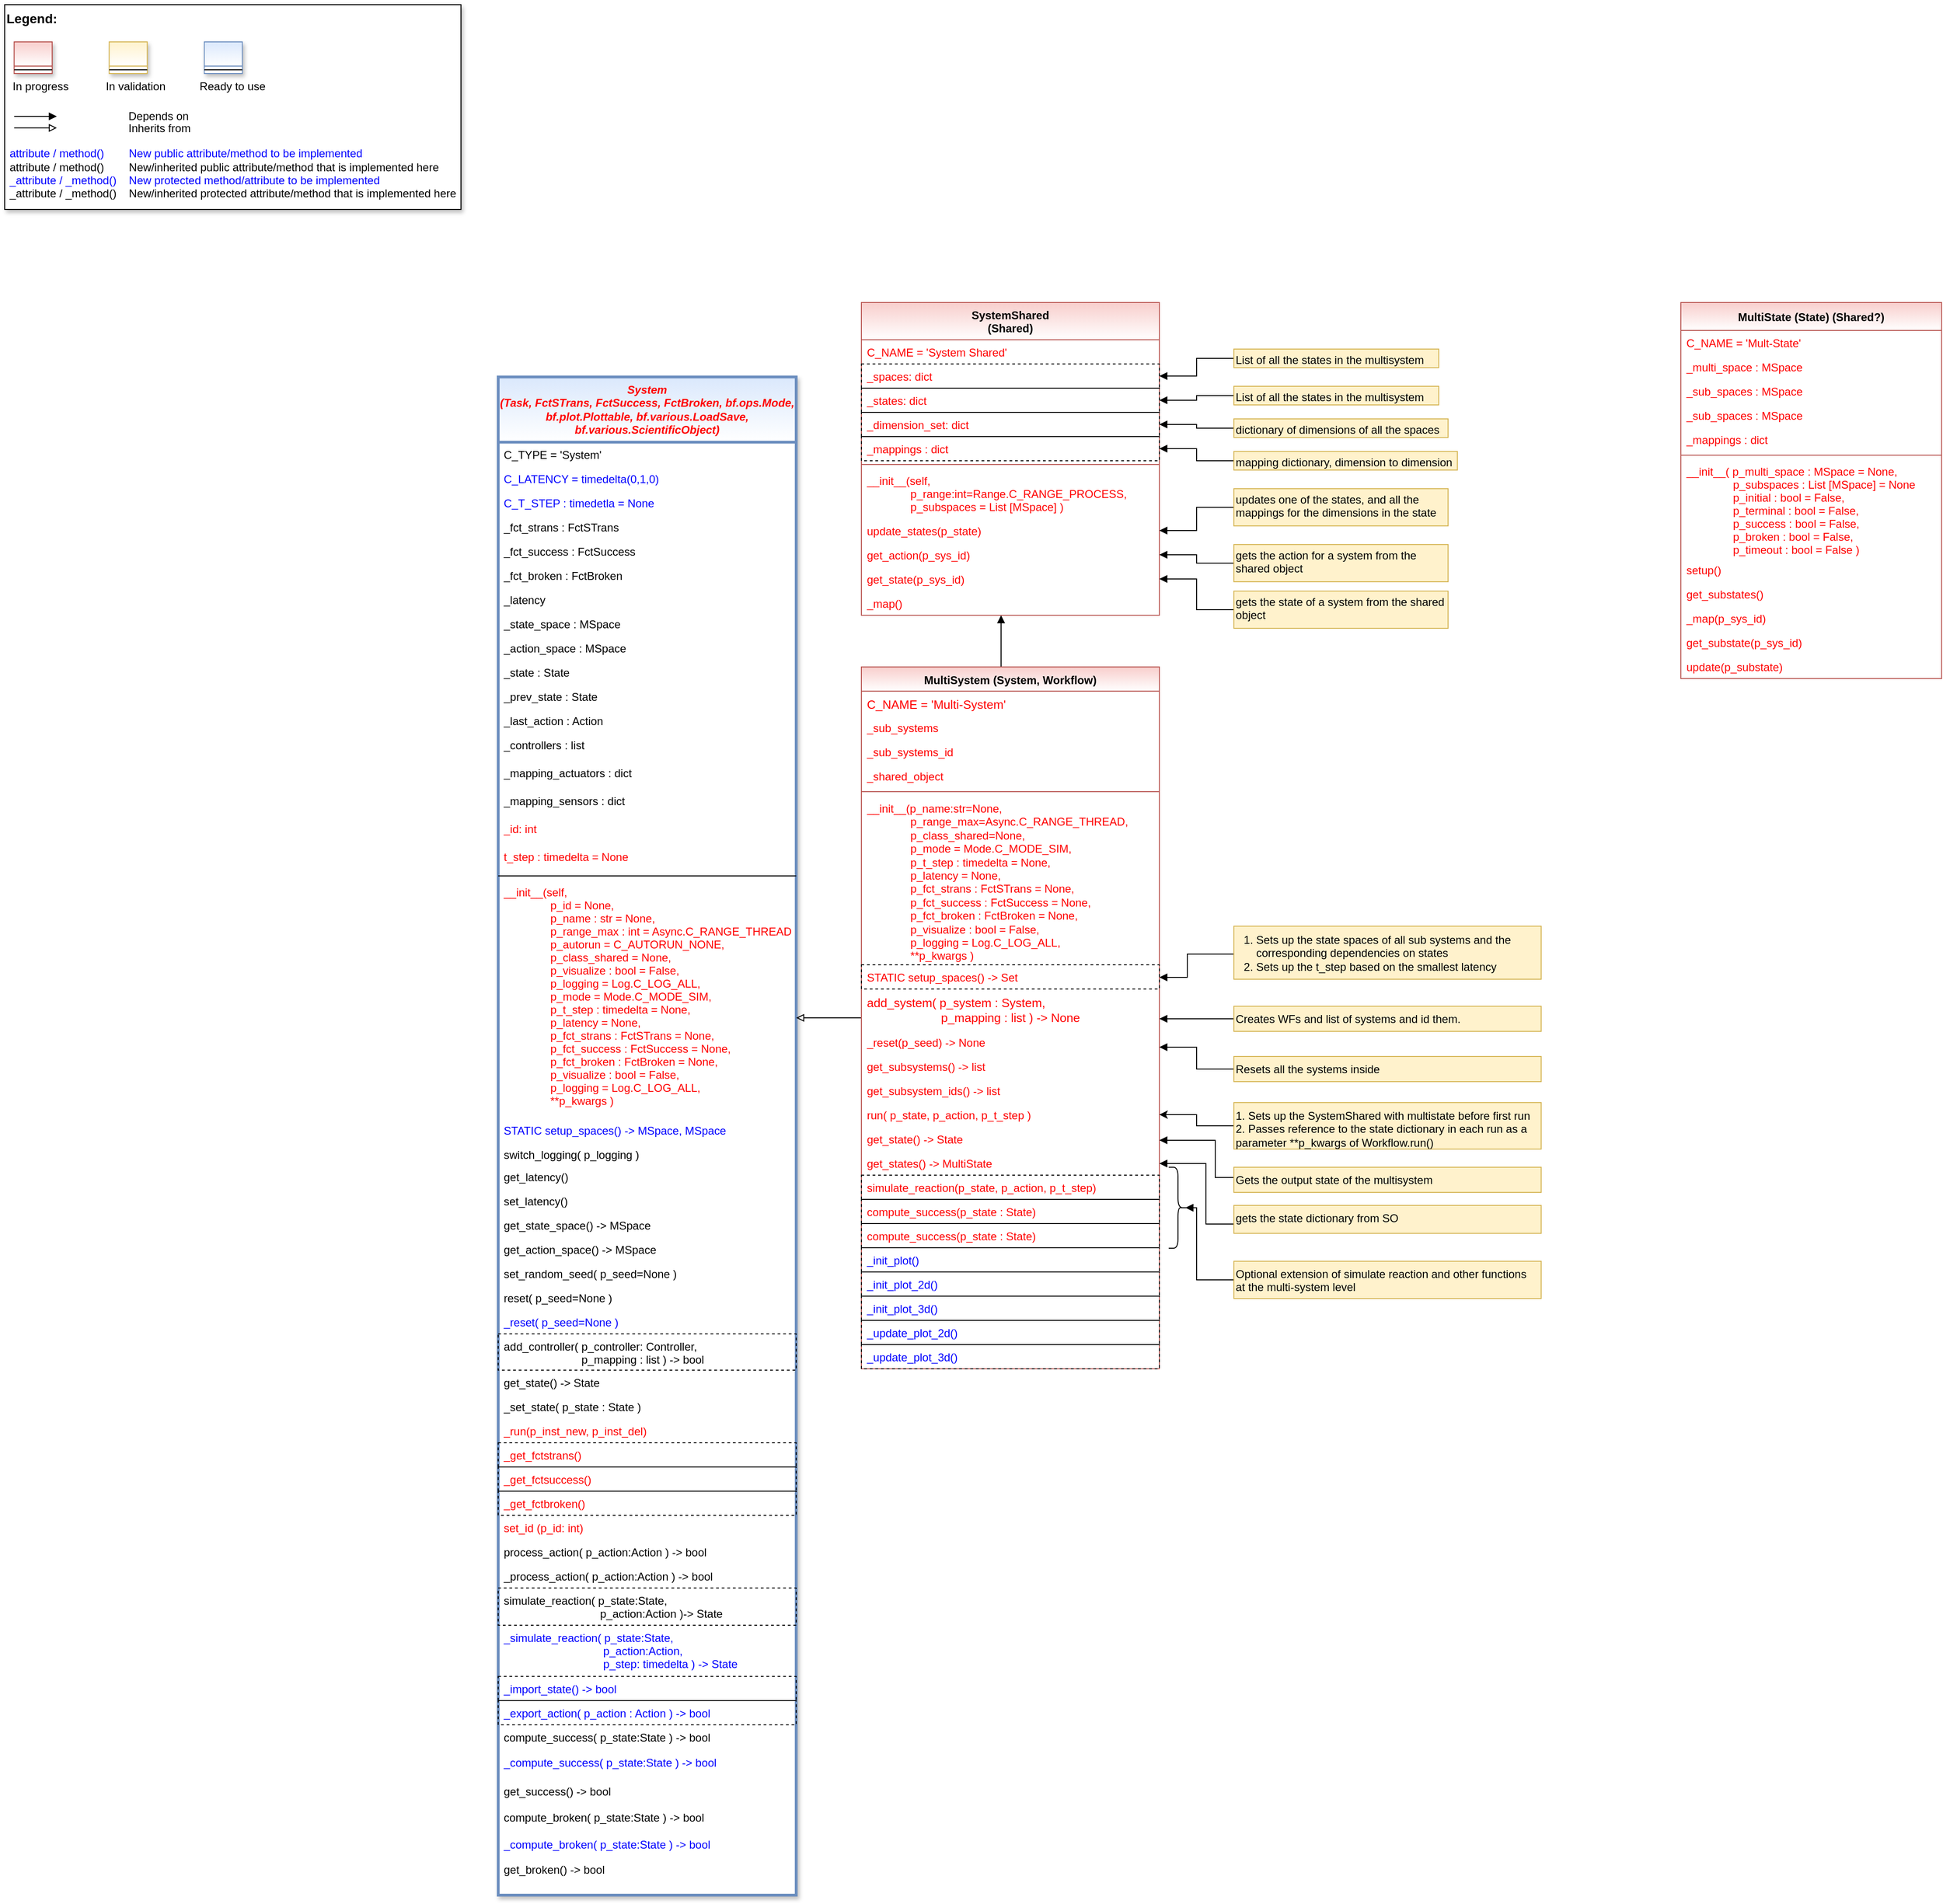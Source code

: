 <mxfile version="20.2.3" type="device" pages="2"><diagram id="Zi733rjNOypD8WlfXJ94" name="Page-1"><mxGraphModel dx="908" dy="544" grid="1" gridSize="10" guides="1" tooltips="1" connect="1" arrows="1" fold="1" page="1" pageScale="1" pageWidth="3300" pageHeight="4681" math="0" shadow="0"><root><mxCell id="0"/><mxCell id="1" parent="0"/><mxCell id="OknUr9FfNMehPGC0tCXq-1" value="System&#10;(Task, FctSTrans, FctSuccess, FctBroken, bf.ops.Mode, &#10;bf.plot.Plottable, bf.various.LoadSave,&#10;bf.various.ScientificObject)" style="swimlane;fontStyle=3;align=center;verticalAlign=top;childLayout=stackLayout;horizontal=1;startSize=70;horizontalStack=0;resizeParent=1;resizeLast=0;collapsible=1;marginBottom=0;rounded=0;shadow=1;strokeWidth=3;fillColor=#dae8fc;strokeColor=#6c8ebf;swimlaneFillColor=#ffffff;gradientColor=#FFFFFF;whiteSpace=wrap;fontColor=#FF0000;" vertex="1" parent="1"><mxGeometry x="570" y="440" width="320" height="1631" as="geometry"><mxRectangle x="230" y="140" width="160" height="26" as="alternateBounds"/></mxGeometry></mxCell><mxCell id="OknUr9FfNMehPGC0tCXq-2" value="C_TYPE = 'System'" style="text;align=left;verticalAlign=top;spacingLeft=4;spacingRight=4;overflow=hidden;rotatable=0;points=[[0,0.5],[1,0.5]];portConstraint=eastwest;" vertex="1" parent="OknUr9FfNMehPGC0tCXq-1"><mxGeometry y="70" width="320" height="26" as="geometry"/></mxCell><mxCell id="OknUr9FfNMehPGC0tCXq-3" value="C_LATENCY = timedelta(0,1,0)" style="text;align=left;verticalAlign=top;spacingLeft=4;spacingRight=4;overflow=hidden;rotatable=0;points=[[0,0.5],[1,0.5]];portConstraint=eastwest;fontColor=#0000FF;" vertex="1" parent="OknUr9FfNMehPGC0tCXq-1"><mxGeometry y="96" width="320" height="26" as="geometry"/></mxCell><mxCell id="OknUr9FfNMehPGC0tCXq-4" value="C_T_STEP : timedetla = None" style="text;align=left;verticalAlign=top;spacingLeft=4;spacingRight=4;overflow=hidden;rotatable=0;points=[[0,0.5],[1,0.5]];portConstraint=eastwest;fontColor=#0000FF;" vertex="1" parent="OknUr9FfNMehPGC0tCXq-1"><mxGeometry y="122" width="320" height="26" as="geometry"/></mxCell><mxCell id="OknUr9FfNMehPGC0tCXq-5" value="_fct_strans : FctSTrans" style="text;align=left;verticalAlign=top;spacingLeft=4;spacingRight=4;overflow=hidden;rotatable=0;points=[[0,0.5],[1,0.5]];portConstraint=eastwest;" vertex="1" parent="OknUr9FfNMehPGC0tCXq-1"><mxGeometry y="148" width="320" height="26" as="geometry"/></mxCell><mxCell id="OknUr9FfNMehPGC0tCXq-6" value="_fct_success : FctSuccess" style="text;align=left;verticalAlign=top;spacingLeft=4;spacingRight=4;overflow=hidden;rotatable=0;points=[[0,0.5],[1,0.5]];portConstraint=eastwest;" vertex="1" parent="OknUr9FfNMehPGC0tCXq-1"><mxGeometry y="174" width="320" height="26" as="geometry"/></mxCell><mxCell id="OknUr9FfNMehPGC0tCXq-7" value="_fct_broken : FctBroken" style="text;align=left;verticalAlign=top;spacingLeft=4;spacingRight=4;overflow=hidden;rotatable=0;points=[[0,0.5],[1,0.5]];portConstraint=eastwest;" vertex="1" parent="OknUr9FfNMehPGC0tCXq-1"><mxGeometry y="200" width="320" height="26" as="geometry"/></mxCell><mxCell id="OknUr9FfNMehPGC0tCXq-8" value="_latency" style="text;align=left;verticalAlign=top;spacingLeft=4;spacingRight=4;overflow=hidden;rotatable=0;points=[[0,0.5],[1,0.5]];portConstraint=eastwest;" vertex="1" parent="OknUr9FfNMehPGC0tCXq-1"><mxGeometry y="226" width="320" height="26" as="geometry"/></mxCell><mxCell id="OknUr9FfNMehPGC0tCXq-9" value="_state_space : MSpace" style="text;align=left;verticalAlign=top;spacingLeft=4;spacingRight=4;overflow=hidden;rotatable=0;points=[[0,0.5],[1,0.5]];portConstraint=eastwest;" vertex="1" parent="OknUr9FfNMehPGC0tCXq-1"><mxGeometry y="252" width="320" height="26" as="geometry"/></mxCell><mxCell id="OknUr9FfNMehPGC0tCXq-10" value="_action_space : MSpace" style="text;align=left;verticalAlign=top;spacingLeft=4;spacingRight=4;overflow=hidden;rotatable=0;points=[[0,0.5],[1,0.5]];portConstraint=eastwest;" vertex="1" parent="OknUr9FfNMehPGC0tCXq-1"><mxGeometry y="278" width="320" height="26" as="geometry"/></mxCell><mxCell id="OknUr9FfNMehPGC0tCXq-11" value="_state : State" style="text;align=left;verticalAlign=top;spacingLeft=4;spacingRight=4;overflow=hidden;rotatable=0;points=[[0,0.5],[1,0.5]];portConstraint=eastwest;" vertex="1" parent="OknUr9FfNMehPGC0tCXq-1"><mxGeometry y="304" width="320" height="26" as="geometry"/></mxCell><mxCell id="OknUr9FfNMehPGC0tCXq-12" value="_prev_state : State" style="text;align=left;verticalAlign=top;spacingLeft=4;spacingRight=4;overflow=hidden;rotatable=0;points=[[0,0.5],[1,0.5]];portConstraint=eastwest;" vertex="1" parent="OknUr9FfNMehPGC0tCXq-1"><mxGeometry y="330" width="320" height="26" as="geometry"/></mxCell><mxCell id="OknUr9FfNMehPGC0tCXq-13" value="_last_action : Action" style="text;align=left;verticalAlign=top;spacingLeft=4;spacingRight=4;overflow=hidden;rotatable=0;points=[[0,0.5],[1,0.5]];portConstraint=eastwest;" vertex="1" parent="OknUr9FfNMehPGC0tCXq-1"><mxGeometry y="356" width="320" height="26" as="geometry"/></mxCell><mxCell id="OknUr9FfNMehPGC0tCXq-14" value="_controllers : list" style="text;align=left;verticalAlign=top;spacingLeft=4;spacingRight=4;overflow=hidden;rotatable=0;points=[[0,0.5],[1,0.5]];portConstraint=eastwest;fontColor=default;" vertex="1" parent="OknUr9FfNMehPGC0tCXq-1"><mxGeometry y="382" width="320" height="30" as="geometry"/></mxCell><mxCell id="OknUr9FfNMehPGC0tCXq-15" value="_mapping_actuators : dict" style="text;align=left;verticalAlign=top;spacingLeft=4;spacingRight=4;overflow=hidden;rotatable=0;points=[[0,0.5],[1,0.5]];portConstraint=eastwest;fontColor=default;" vertex="1" parent="OknUr9FfNMehPGC0tCXq-1"><mxGeometry y="412" width="320" height="30" as="geometry"/></mxCell><mxCell id="OknUr9FfNMehPGC0tCXq-16" value="_mapping_sensors : dict" style="text;align=left;verticalAlign=top;spacingLeft=4;spacingRight=4;overflow=hidden;rotatable=0;points=[[0,0.5],[1,0.5]];portConstraint=eastwest;fontColor=default;" vertex="1" parent="OknUr9FfNMehPGC0tCXq-1"><mxGeometry y="442" width="320" height="30" as="geometry"/></mxCell><mxCell id="OknUr9FfNMehPGC0tCXq-17" value="_id: int" style="text;align=left;verticalAlign=top;spacingLeft=4;spacingRight=4;overflow=hidden;rotatable=0;points=[[0,0.5],[1,0.5]];portConstraint=eastwest;fontColor=#FF0000;" vertex="1" parent="OknUr9FfNMehPGC0tCXq-1"><mxGeometry y="472" width="320" height="30" as="geometry"/></mxCell><mxCell id="OknUr9FfNMehPGC0tCXq-19" value="t_step : timedelta = None" style="text;align=left;verticalAlign=top;spacingLeft=4;spacingRight=4;overflow=hidden;rotatable=0;points=[[0,0.5],[1,0.5]];portConstraint=eastwest;fontColor=#FF0000;" vertex="1" parent="OknUr9FfNMehPGC0tCXq-1"><mxGeometry y="502" width="320" height="30" as="geometry"/></mxCell><mxCell id="OknUr9FfNMehPGC0tCXq-20" value="" style="line;html=1;strokeWidth=1;align=left;verticalAlign=middle;spacingTop=-1;spacingLeft=3;spacingRight=3;rotatable=0;labelPosition=right;points=[];portConstraint=eastwest;" vertex="1" parent="OknUr9FfNMehPGC0tCXq-1"><mxGeometry y="532" width="320" height="8" as="geometry"/></mxCell><mxCell id="OknUr9FfNMehPGC0tCXq-21" value="__init__(self, &#10;               p_id = None,&#10;               p_name : str = None,&#10;               p_range_max : int = Async.C_RANGE_THREAD, &#10;               p_autorun = C_AUTORUN_NONE,&#10;               p_class_shared = None, &#10;               p_visualize : bool = False,&#10;               p_logging = Log.C_LOG_ALL,&#10;               p_mode = Mode.C_MODE_SIM,&#10;               p_t_step : timedelta = None,&#10;               p_latency = None, &#10;               p_fct_strans : FctSTrans = None,&#10;               p_fct_success : FctSuccess = None,&#10;               p_fct_broken : FctBroken = None,&#10;               p_visualize : bool = False,&#10;               p_logging = Log.C_LOG_ALL,&#10;               **p_kwargs )" style="text;align=left;verticalAlign=top;spacingLeft=4;spacingRight=4;overflow=hidden;rotatable=0;points=[[0,0.5],[1,0.5]];portConstraint=eastwest;fontColor=#FF0000;" vertex="1" parent="OknUr9FfNMehPGC0tCXq-1"><mxGeometry y="540" width="320" height="256" as="geometry"/></mxCell><mxCell id="OknUr9FfNMehPGC0tCXq-22" value="STATIC setup_spaces() -&gt; MSpace, MSpace" style="text;align=left;verticalAlign=top;spacingLeft=4;spacingRight=4;overflow=hidden;rotatable=0;points=[[0,0.5],[1,0.5]];portConstraint=eastwest;fontColor=#0000FF;" vertex="1" parent="OknUr9FfNMehPGC0tCXq-1"><mxGeometry y="796" width="320" height="26" as="geometry"/></mxCell><mxCell id="OknUr9FfNMehPGC0tCXq-23" value="switch_logging( p_logging )" style="text;align=left;verticalAlign=top;spacingLeft=4;spacingRight=4;overflow=hidden;rotatable=0;points=[[0,0.5],[1,0.5]];portConstraint=eastwest;" vertex="1" parent="OknUr9FfNMehPGC0tCXq-1"><mxGeometry y="822" width="320" height="24" as="geometry"/></mxCell><mxCell id="OknUr9FfNMehPGC0tCXq-24" value="get_latency()" style="text;align=left;verticalAlign=top;spacingLeft=4;spacingRight=4;overflow=hidden;rotatable=0;points=[[0,0.5],[1,0.5]];portConstraint=eastwest;" vertex="1" parent="OknUr9FfNMehPGC0tCXq-1"><mxGeometry y="846" width="320" height="26" as="geometry"/></mxCell><mxCell id="OknUr9FfNMehPGC0tCXq-25" value="set_latency()" style="text;align=left;verticalAlign=top;spacingLeft=4;spacingRight=4;overflow=hidden;rotatable=0;points=[[0,0.5],[1,0.5]];portConstraint=eastwest;" vertex="1" parent="OknUr9FfNMehPGC0tCXq-1"><mxGeometry y="872" width="320" height="26" as="geometry"/></mxCell><mxCell id="OknUr9FfNMehPGC0tCXq-26" value="get_state_space() -&gt; MSpace" style="text;align=left;verticalAlign=top;spacingLeft=4;spacingRight=4;overflow=hidden;rotatable=0;points=[[0,0.5],[1,0.5]];portConstraint=eastwest;" vertex="1" parent="OknUr9FfNMehPGC0tCXq-1"><mxGeometry y="898" width="320" height="26" as="geometry"/></mxCell><mxCell id="OknUr9FfNMehPGC0tCXq-27" value="get_action_space() -&gt; MSpace" style="text;align=left;verticalAlign=top;spacingLeft=4;spacingRight=4;overflow=hidden;rotatable=0;points=[[0,0.5],[1,0.5]];portConstraint=eastwest;" vertex="1" parent="OknUr9FfNMehPGC0tCXq-1"><mxGeometry y="924" width="320" height="26" as="geometry"/></mxCell><mxCell id="OknUr9FfNMehPGC0tCXq-28" value="set_random_seed( p_seed=None )" style="text;align=left;verticalAlign=top;spacingLeft=4;spacingRight=4;overflow=hidden;rotatable=0;points=[[0,0.5],[1,0.5]];portConstraint=eastwest;" vertex="1" parent="OknUr9FfNMehPGC0tCXq-1"><mxGeometry y="950" width="320" height="26" as="geometry"/></mxCell><mxCell id="OknUr9FfNMehPGC0tCXq-29" value="reset( p_seed=None )" style="text;align=left;verticalAlign=top;spacingLeft=4;spacingRight=4;overflow=hidden;rotatable=0;points=[[0,0.5],[1,0.5]];portConstraint=eastwest;" vertex="1" parent="OknUr9FfNMehPGC0tCXq-1"><mxGeometry y="976" width="320" height="26" as="geometry"/></mxCell><mxCell id="OknUr9FfNMehPGC0tCXq-30" value="_reset( p_seed=None )" style="text;align=left;verticalAlign=top;spacingLeft=4;spacingRight=4;overflow=hidden;rotatable=0;points=[[0,0.5],[1,0.5]];portConstraint=eastwest;fontColor=#0000FF;" vertex="1" parent="OknUr9FfNMehPGC0tCXq-1"><mxGeometry y="1002" width="320" height="26" as="geometry"/></mxCell><mxCell id="OknUr9FfNMehPGC0tCXq-31" value="add_controller( p_controller: Controller,&#10;                         p_mapping : list ) -&gt; bool" style="text;align=left;verticalAlign=top;spacingLeft=4;spacingRight=4;overflow=hidden;rotatable=0;points=[[0,0.5],[1,0.5]];portConstraint=eastwest;fontColor=default;strokeColor=default;dashed=1;" vertex="1" parent="OknUr9FfNMehPGC0tCXq-1"><mxGeometry y="1028" width="320" height="39" as="geometry"/></mxCell><mxCell id="OknUr9FfNMehPGC0tCXq-32" value="get_state() -&gt; State" style="text;align=left;verticalAlign=top;spacingLeft=4;spacingRight=4;overflow=hidden;rotatable=0;points=[[0,0.5],[1,0.5]];portConstraint=eastwest;" vertex="1" parent="OknUr9FfNMehPGC0tCXq-1"><mxGeometry y="1067" width="320" height="26" as="geometry"/></mxCell><mxCell id="OknUr9FfNMehPGC0tCXq-33" value="_set_state( p_state : State )" style="text;align=left;verticalAlign=top;spacingLeft=4;spacingRight=4;overflow=hidden;rotatable=0;points=[[0,0.5],[1,0.5]];portConstraint=eastwest;fontColor=default;" vertex="1" parent="OknUr9FfNMehPGC0tCXq-1"><mxGeometry y="1093" width="320" height="26" as="geometry"/></mxCell><mxCell id="OknUr9FfNMehPGC0tCXq-34" value="_run(p_inst_new, p_inst_del)" style="text;align=left;verticalAlign=top;spacingLeft=4;spacingRight=4;overflow=hidden;rotatable=0;points=[[0,0.5],[1,0.5]];portConstraint=eastwest;fontColor=#FF0000;" vertex="1" parent="OknUr9FfNMehPGC0tCXq-1"><mxGeometry y="1119" width="320" height="26" as="geometry"/></mxCell><mxCell id="OknUr9FfNMehPGC0tCXq-35" value="_get_fctstrans()" style="text;align=left;verticalAlign=top;spacingLeft=4;spacingRight=4;overflow=hidden;rotatable=0;points=[[0,0.5],[1,0.5]];portConstraint=eastwest;fontColor=#FF0000;strokeColor=default;dashed=1;" vertex="1" parent="OknUr9FfNMehPGC0tCXq-1"><mxGeometry y="1145" width="320" height="26" as="geometry"/></mxCell><mxCell id="OknUr9FfNMehPGC0tCXq-36" value="_get_fctsuccess()" style="text;align=left;verticalAlign=top;spacingLeft=4;spacingRight=4;overflow=hidden;rotatable=0;points=[[0,0.5],[1,0.5]];portConstraint=eastwest;fontColor=#FF0000;strokeColor=default;dashed=1;" vertex="1" parent="OknUr9FfNMehPGC0tCXq-1"><mxGeometry y="1171" width="320" height="26" as="geometry"/></mxCell><mxCell id="OknUr9FfNMehPGC0tCXq-37" value="_get_fctbroken()" style="text;align=left;verticalAlign=top;spacingLeft=4;spacingRight=4;overflow=hidden;rotatable=0;points=[[0,0.5],[1,0.5]];portConstraint=eastwest;fontColor=#FF0000;strokeColor=default;dashed=1;" vertex="1" parent="OknUr9FfNMehPGC0tCXq-1"><mxGeometry y="1197" width="320" height="26" as="geometry"/></mxCell><mxCell id="OknUr9FfNMehPGC0tCXq-38" value="set_id (p_id: int)" style="text;align=left;verticalAlign=top;spacingLeft=4;spacingRight=4;overflow=hidden;rotatable=0;points=[[0,0.5],[1,0.5]];portConstraint=eastwest;fontColor=#FF0000;" vertex="1" parent="OknUr9FfNMehPGC0tCXq-1"><mxGeometry y="1223" width="320" height="26" as="geometry"/></mxCell><mxCell id="OknUr9FfNMehPGC0tCXq-39" value="process_action( p_action:Action ) -&gt; bool" style="text;align=left;verticalAlign=top;spacingLeft=4;spacingRight=4;overflow=hidden;rotatable=0;points=[[0,0.5],[1,0.5]];portConstraint=eastwest;" vertex="1" parent="OknUr9FfNMehPGC0tCXq-1"><mxGeometry y="1249" width="320" height="26" as="geometry"/></mxCell><mxCell id="OknUr9FfNMehPGC0tCXq-40" value="_process_action( p_action:Action ) -&gt; bool" style="text;align=left;verticalAlign=top;spacingLeft=4;spacingRight=4;overflow=hidden;rotatable=0;points=[[0,0.5],[1,0.5]];portConstraint=eastwest;fontColor=default;" vertex="1" parent="OknUr9FfNMehPGC0tCXq-1"><mxGeometry y="1275" width="320" height="26" as="geometry"/></mxCell><mxCell id="OknUr9FfNMehPGC0tCXq-41" value="simulate_reaction( p_state:State, &#10;                               p_action:Action )-&gt; State" style="text;align=left;verticalAlign=top;spacingLeft=4;spacingRight=4;overflow=hidden;rotatable=0;points=[[0,0.5],[1,0.5]];portConstraint=eastwest;strokeColor=default;dashed=1;" vertex="1" parent="OknUr9FfNMehPGC0tCXq-1"><mxGeometry y="1301" width="320" height="40" as="geometry"/></mxCell><mxCell id="OknUr9FfNMehPGC0tCXq-42" value="_simulate_reaction( p_state:State, &#10;                                p_action:Action, &#10;                                p_step: timedelta ) -&gt; State" style="text;align=left;verticalAlign=top;spacingLeft=4;spacingRight=4;overflow=hidden;rotatable=0;points=[[0,0.5],[1,0.5]];portConstraint=eastwest;fontColor=#0000FF;" vertex="1" parent="OknUr9FfNMehPGC0tCXq-1"><mxGeometry y="1341" width="320" height="55" as="geometry"/></mxCell><mxCell id="OknUr9FfNMehPGC0tCXq-43" value="_import_state() -&gt; bool" style="text;align=left;verticalAlign=top;spacingLeft=4;spacingRight=4;overflow=hidden;rotatable=0;points=[[0,0.5],[1,0.5]];portConstraint=eastwest;fontColor=#0000FF;strokeColor=default;dashed=1;" vertex="1" parent="OknUr9FfNMehPGC0tCXq-1"><mxGeometry y="1396" width="320" height="26" as="geometry"/></mxCell><mxCell id="OknUr9FfNMehPGC0tCXq-44" value="_export_action( p_action : Action ) -&gt; bool" style="text;align=left;verticalAlign=top;spacingLeft=4;spacingRight=4;overflow=hidden;rotatable=0;points=[[0,0.5],[1,0.5]];portConstraint=eastwest;fontColor=#0000FF;strokeColor=default;dashed=1;" vertex="1" parent="OknUr9FfNMehPGC0tCXq-1"><mxGeometry y="1422" width="320" height="26" as="geometry"/></mxCell><mxCell id="OknUr9FfNMehPGC0tCXq-45" value="compute_success( p_state:State ) -&gt; bool" style="text;align=left;verticalAlign=top;spacingLeft=4;spacingRight=4;overflow=hidden;rotatable=0;points=[[0,0.5],[1,0.5]];portConstraint=eastwest;" vertex="1" parent="OknUr9FfNMehPGC0tCXq-1"><mxGeometry y="1448" width="320" height="27" as="geometry"/></mxCell><mxCell id="OknUr9FfNMehPGC0tCXq-46" value="_compute_success( p_state:State ) -&gt; bool" style="text;align=left;verticalAlign=top;spacingLeft=4;spacingRight=4;overflow=hidden;rotatable=0;points=[[0,0.5],[1,0.5]];portConstraint=eastwest;fontColor=#0000FF;" vertex="1" parent="OknUr9FfNMehPGC0tCXq-1"><mxGeometry y="1475" width="320" height="31" as="geometry"/></mxCell><mxCell id="OknUr9FfNMehPGC0tCXq-47" value="get_success() -&gt; bool" style="text;align=left;verticalAlign=top;spacingLeft=4;spacingRight=4;overflow=hidden;rotatable=0;points=[[0,0.5],[1,0.5]];portConstraint=eastwest;" vertex="1" parent="OknUr9FfNMehPGC0tCXq-1"><mxGeometry y="1506" width="320" height="28" as="geometry"/></mxCell><mxCell id="OknUr9FfNMehPGC0tCXq-48" value="compute_broken( p_state:State ) -&gt; bool" style="text;align=left;verticalAlign=top;spacingLeft=4;spacingRight=4;overflow=hidden;rotatable=0;points=[[0,0.5],[1,0.5]];portConstraint=eastwest;" vertex="1" parent="OknUr9FfNMehPGC0tCXq-1"><mxGeometry y="1534" width="320" height="29" as="geometry"/></mxCell><mxCell id="OknUr9FfNMehPGC0tCXq-49" value="_compute_broken( p_state:State ) -&gt; bool" style="text;align=left;verticalAlign=top;spacingLeft=4;spacingRight=4;overflow=hidden;rotatable=0;points=[[0,0.5],[1,0.5]];portConstraint=eastwest;fontColor=#0000FF;" vertex="1" parent="OknUr9FfNMehPGC0tCXq-1"><mxGeometry y="1563" width="320" height="27" as="geometry"/></mxCell><mxCell id="OknUr9FfNMehPGC0tCXq-50" value="get_broken() -&gt; bool" style="text;align=left;verticalAlign=top;spacingLeft=4;spacingRight=4;overflow=hidden;rotatable=0;points=[[0,0.5],[1,0.5]];portConstraint=eastwest;" vertex="1" parent="OknUr9FfNMehPGC0tCXq-1"><mxGeometry y="1590" width="320" height="26" as="geometry"/></mxCell><mxCell id="OknUr9FfNMehPGC0tCXq-51" style="edgeStyle=orthogonalEdgeStyle;rounded=0;orthogonalLoop=1;jettySize=auto;html=1;endArrow=block;endFill=0;" edge="1" parent="1" source="OknUr9FfNMehPGC0tCXq-54" target="OknUr9FfNMehPGC0tCXq-1"><mxGeometry relative="1" as="geometry"><Array as="points"><mxPoint x="970" y="803"/><mxPoint x="970" y="803"/></Array></mxGeometry></mxCell><mxCell id="OknUr9FfNMehPGC0tCXq-52" style="edgeStyle=orthogonalEdgeStyle;rounded=0;orthogonalLoop=1;jettySize=auto;html=1;endArrow=block;endFill=1;" edge="1" parent="1" source="OknUr9FfNMehPGC0tCXq-54" target="OknUr9FfNMehPGC0tCXq-75"><mxGeometry relative="1" as="geometry"><Array as="points"><mxPoint x="1110" y="740"/><mxPoint x="1110" y="740"/></Array></mxGeometry></mxCell><mxCell id="OknUr9FfNMehPGC0tCXq-54" value="MultiSystem (System, Workflow)" style="swimlane;fontStyle=1;align=center;verticalAlign=top;childLayout=stackLayout;horizontal=1;startSize=26;horizontalStack=0;resizeParent=1;resizeParentMax=0;resizeLast=0;collapsible=1;marginBottom=0;fontSize=12;strokeColor=#b85450;fillColor=#f8cecc;gradientColor=#FFFFFF;whiteSpace=wrap;" vertex="1" parent="1"><mxGeometry x="960" y="751.5" width="320" height="754" as="geometry"/></mxCell><mxCell id="OknUr9FfNMehPGC0tCXq-55" value="C_NAME = 'Multi-System'" style="text;strokeColor=none;fillColor=none;align=left;verticalAlign=top;spacingLeft=4;spacingRight=4;overflow=hidden;rotatable=0;points=[[0,0.5],[1,0.5]];portConstraint=eastwest;fontSize=13;fontColor=#FF0000;" vertex="1" parent="OknUr9FfNMehPGC0tCXq-54"><mxGeometry y="26" width="320" height="26" as="geometry"/></mxCell><mxCell id="OknUr9FfNMehPGC0tCXq-56" value="_sub_systems" style="text;align=left;verticalAlign=top;spacingLeft=4;spacingRight=4;overflow=hidden;rotatable=0;points=[[0,0.5],[1,0.5]];portConstraint=eastwest;fontColor=#FF0000;" vertex="1" parent="OknUr9FfNMehPGC0tCXq-54"><mxGeometry y="52" width="320" height="26" as="geometry"/></mxCell><mxCell id="OknUr9FfNMehPGC0tCXq-57" value="_sub_systems_id" style="text;align=left;verticalAlign=top;spacingLeft=4;spacingRight=4;overflow=hidden;rotatable=0;points=[[0,0.5],[1,0.5]];portConstraint=eastwest;fontColor=#FF0000;" vertex="1" parent="OknUr9FfNMehPGC0tCXq-54"><mxGeometry y="78" width="320" height="26" as="geometry"/></mxCell><mxCell id="OknUr9FfNMehPGC0tCXq-58" value="_shared_object" style="text;align=left;verticalAlign=top;spacingLeft=4;spacingRight=4;overflow=hidden;rotatable=0;points=[[0,0.5],[1,0.5]];portConstraint=eastwest;fontColor=#FF0000;" vertex="1" parent="OknUr9FfNMehPGC0tCXq-54"><mxGeometry y="104" width="320" height="26" as="geometry"/></mxCell><mxCell id="OknUr9FfNMehPGC0tCXq-59" value="" style="line;strokeWidth=1;fillColor=#f8cecc;align=left;verticalAlign=middle;spacingTop=-1;spacingLeft=3;spacingRight=3;rotatable=0;labelPosition=right;points=[];portConstraint=eastwest;fontSize=13;strokeColor=#b85450;" vertex="1" parent="OknUr9FfNMehPGC0tCXq-54"><mxGeometry y="130" width="320" height="8" as="geometry"/></mxCell><mxCell id="OknUr9FfNMehPGC0tCXq-60" value="__init__(p_name:str=None,&#10;              p_range_max=Async.C_RANGE_THREAD,&#10;              p_class_shared=None, &#10;              p_mode = Mode.C_MODE_SIM,&#10;              p_t_step : timedelta = None,&#10;              p_latency = None, &#10;              p_fct_strans : FctSTrans = None,&#10;              p_fct_success : FctSuccess = None,&#10;              p_fct_broken : FctBroken = None,&#10;              p_visualize : bool = False,&#10;              p_logging = Log.C_LOG_ALL,&#10;              **p_kwargs )" style="text;align=left;verticalAlign=top;spacingLeft=4;spacingRight=4;overflow=hidden;rotatable=0;points=[[0,0.5],[1,0.5]];portConstraint=eastwest;fontColor=#FF0000;whiteSpace=wrap;" vertex="1" parent="OknUr9FfNMehPGC0tCXq-54"><mxGeometry y="138" width="320" height="182" as="geometry"/></mxCell><mxCell id="OknUr9FfNMehPGC0tCXq-61" value="STATIC setup_spaces() -&gt; Set" style="text;align=left;verticalAlign=top;spacingLeft=4;spacingRight=4;overflow=hidden;rotatable=0;points=[[0,0.5],[1,0.5]];portConstraint=eastwest;fontColor=#FF0000;strokeColor=default;dashed=1;" vertex="1" parent="OknUr9FfNMehPGC0tCXq-54"><mxGeometry y="320" width="320" height="26" as="geometry"/></mxCell><mxCell id="OknUr9FfNMehPGC0tCXq-62" value="add_system( p_system : System,                                                  p_mapping : list ) -&gt; None" style="text;strokeColor=none;fillColor=none;align=left;verticalAlign=top;spacingLeft=4;spacingRight=4;overflow=hidden;rotatable=0;points=[[0,0.5],[1,0.5]];portConstraint=eastwest;fontSize=13;whiteSpace=wrap;fontColor=#FF0000;" vertex="1" parent="OknUr9FfNMehPGC0tCXq-54"><mxGeometry y="346" width="320" height="44" as="geometry"/></mxCell><mxCell id="OknUr9FfNMehPGC0tCXq-63" value="_reset(p_seed) -&gt; None" style="text;align=left;verticalAlign=top;spacingLeft=4;spacingRight=4;overflow=hidden;rotatable=0;points=[[0,0.5],[1,0.5]];portConstraint=eastwest;fontColor=#FF0000;" vertex="1" parent="OknUr9FfNMehPGC0tCXq-54"><mxGeometry y="390" width="320" height="26" as="geometry"/></mxCell><mxCell id="OknUr9FfNMehPGC0tCXq-64" value="get_subsystems() -&gt; list" style="text;align=left;verticalAlign=top;spacingLeft=4;spacingRight=4;overflow=hidden;rotatable=0;points=[[0,0.5],[1,0.5]];portConstraint=eastwest;fontColor=#FF0000;" vertex="1" parent="OknUr9FfNMehPGC0tCXq-54"><mxGeometry y="416" width="320" height="26" as="geometry"/></mxCell><mxCell id="OknUr9FfNMehPGC0tCXq-65" value="get_subsystem_ids() -&gt; list" style="text;align=left;verticalAlign=top;spacingLeft=4;spacingRight=4;overflow=hidden;rotatable=0;points=[[0,0.5],[1,0.5]];portConstraint=eastwest;fontColor=#FF0000;" vertex="1" parent="OknUr9FfNMehPGC0tCXq-54"><mxGeometry y="442" width="320" height="26" as="geometry"/></mxCell><mxCell id="OknUr9FfNMehPGC0tCXq-66" value="run( p_state, p_action, p_t_step )" style="text;align=left;verticalAlign=top;spacingLeft=4;spacingRight=4;overflow=hidden;rotatable=0;points=[[0,0.5],[1,0.5]];portConstraint=eastwest;fontColor=#FF0000;" vertex="1" parent="OknUr9FfNMehPGC0tCXq-54"><mxGeometry y="468" width="320" height="26" as="geometry"/></mxCell><mxCell id="OknUr9FfNMehPGC0tCXq-67" value="get_state() -&gt; State" style="text;align=left;verticalAlign=top;spacingLeft=4;spacingRight=4;overflow=hidden;rotatable=0;points=[[0,0.5],[1,0.5]];portConstraint=eastwest;fontColor=#FF0000;" vertex="1" parent="OknUr9FfNMehPGC0tCXq-54"><mxGeometry y="494" width="320" height="26" as="geometry"/></mxCell><mxCell id="OknUr9FfNMehPGC0tCXq-68" value="get_states() -&gt; MultiState" style="text;align=left;verticalAlign=top;spacingLeft=4;spacingRight=4;overflow=hidden;rotatable=0;points=[[0,0.5],[1,0.5]];portConstraint=eastwest;fontColor=#FF0000;" vertex="1" parent="OknUr9FfNMehPGC0tCXq-54"><mxGeometry y="520" width="320" height="26" as="geometry"/></mxCell><mxCell id="OknUr9FfNMehPGC0tCXq-69" value="simulate_reaction(p_state, p_action, p_t_step)" style="text;align=left;verticalAlign=top;spacingLeft=4;spacingRight=4;overflow=hidden;rotatable=0;points=[[0,0.5],[1,0.5]];portConstraint=eastwest;fontColor=#FF0000;strokeColor=default;dashed=1;" vertex="1" parent="OknUr9FfNMehPGC0tCXq-54"><mxGeometry y="546" width="320" height="26" as="geometry"/></mxCell><mxCell id="OknUr9FfNMehPGC0tCXq-70" value="compute_success(p_state : State)" style="text;align=left;verticalAlign=top;spacingLeft=4;spacingRight=4;overflow=hidden;rotatable=0;points=[[0,0.5],[1,0.5]];portConstraint=eastwest;fontColor=#FF0000;strokeColor=default;dashed=1;" vertex="1" parent="OknUr9FfNMehPGC0tCXq-54"><mxGeometry y="572" width="320" height="26" as="geometry"/></mxCell><mxCell id="OknUr9FfNMehPGC0tCXq-71" value="compute_success(p_state : State)" style="text;align=left;verticalAlign=top;spacingLeft=4;spacingRight=4;overflow=hidden;rotatable=0;points=[[0,0.5],[1,0.5]];portConstraint=eastwest;fontColor=#FF0000;strokeColor=default;dashed=1;" vertex="1" parent="OknUr9FfNMehPGC0tCXq-54"><mxGeometry y="598" width="320" height="26" as="geometry"/></mxCell><mxCell id="PTN9b_tl8BEr4lpWQ8H_-7" value="_init_plot()" style="text;align=left;verticalAlign=top;spacingLeft=4;spacingRight=4;overflow=hidden;rotatable=0;points=[[0,0.5],[1,0.5]];portConstraint=eastwest;fontColor=#0000FF;strokeColor=default;dashed=1;" vertex="1" parent="OknUr9FfNMehPGC0tCXq-54"><mxGeometry y="624" width="320" height="26" as="geometry"/></mxCell><mxCell id="PTN9b_tl8BEr4lpWQ8H_-8" value="_init_plot_2d()" style="text;align=left;verticalAlign=top;spacingLeft=4;spacingRight=4;overflow=hidden;rotatable=0;points=[[0,0.5],[1,0.5]];portConstraint=eastwest;fontColor=#0000FF;strokeColor=default;dashed=1;" vertex="1" parent="OknUr9FfNMehPGC0tCXq-54"><mxGeometry y="650" width="320" height="26" as="geometry"/></mxCell><mxCell id="PTN9b_tl8BEr4lpWQ8H_-9" value="_init_plot_3d()" style="text;align=left;verticalAlign=top;spacingLeft=4;spacingRight=4;overflow=hidden;rotatable=0;points=[[0,0.5],[1,0.5]];portConstraint=eastwest;fontColor=#0000FF;strokeColor=default;dashed=1;" vertex="1" parent="OknUr9FfNMehPGC0tCXq-54"><mxGeometry y="676" width="320" height="26" as="geometry"/></mxCell><mxCell id="PTN9b_tl8BEr4lpWQ8H_-11" value="_update_plot_2d()" style="text;align=left;verticalAlign=top;spacingLeft=4;spacingRight=4;overflow=hidden;rotatable=0;points=[[0,0.5],[1,0.5]];portConstraint=eastwest;fontColor=#0000FF;strokeColor=default;dashed=1;" vertex="1" parent="OknUr9FfNMehPGC0tCXq-54"><mxGeometry y="702" width="320" height="26" as="geometry"/></mxCell><mxCell id="PTN9b_tl8BEr4lpWQ8H_-12" value="_update_plot_3d()" style="text;align=left;verticalAlign=top;spacingLeft=4;spacingRight=4;overflow=hidden;rotatable=0;points=[[0,0.5],[1,0.5]];portConstraint=eastwest;fontColor=#0000FF;strokeColor=default;dashed=1;" vertex="1" parent="OknUr9FfNMehPGC0tCXq-54"><mxGeometry y="728" width="320" height="26" as="geometry"/></mxCell><mxCell id="OknUr9FfNMehPGC0tCXq-72" style="edgeStyle=orthogonalEdgeStyle;rounded=0;orthogonalLoop=1;jettySize=auto;html=1;fontColor=#FF0000;endArrow=block;endFill=1;" edge="1" parent="1" source="OknUr9FfNMehPGC0tCXq-73" target="OknUr9FfNMehPGC0tCXq-61"><mxGeometry relative="1" as="geometry"><Array as="points"><mxPoint x="1310" y="1060"/><mxPoint x="1310" y="1085"/></Array></mxGeometry></mxCell><mxCell id="OknUr9FfNMehPGC0tCXq-73" value="&lt;ol&gt;&lt;li&gt;&lt;span style=&quot;background-color: initial;&quot;&gt;Sets up the state spaces of all sub systems and the corresponding dependencies on states&lt;/span&gt;&lt;/li&gt;&lt;li&gt;Sets up the t_step based on the smallest latency&lt;/li&gt;&lt;/ol&gt;" style="html=1;fontSize=12;strokeColor=#d6b656;fillColor=#fff2cc;whiteSpace=wrap;align=left;verticalAlign=top;spacingBottom=0;spacingTop=-11;spacingLeft=-18;" vertex="1" parent="1"><mxGeometry x="1360" y="1030" width="330" height="57" as="geometry"/></mxCell><mxCell id="OknUr9FfNMehPGC0tCXq-75" value="SystemShared &#10;(Shared)" style="swimlane;fontStyle=1;align=center;verticalAlign=top;childLayout=stackLayout;horizontal=1;startSize=40;horizontalStack=0;resizeParent=1;resizeParentMax=0;resizeLast=0;collapsible=1;marginBottom=0;fontSize=12;strokeColor=#b85450;fillColor=#f8cecc;gradientColor=#FFFFFF;" vertex="1" parent="1"><mxGeometry x="960" y="360" width="320" height="336" as="geometry"/></mxCell><mxCell id="OknUr9FfNMehPGC0tCXq-76" value="C_NAME = 'System Shared'" style="text;strokeColor=none;fillColor=none;align=left;verticalAlign=top;spacingLeft=4;spacingRight=4;overflow=hidden;rotatable=0;points=[[0,0.5],[1,0.5]];portConstraint=eastwest;fontSize=12;fontColor=#FF0000;" vertex="1" parent="OknUr9FfNMehPGC0tCXq-75"><mxGeometry y="40" width="320" height="26" as="geometry"/></mxCell><mxCell id="PTN9b_tl8BEr4lpWQ8H_-33" value="_spaces: dict" style="text;strokeColor=default;fillColor=none;align=left;verticalAlign=top;spacingLeft=4;spacingRight=4;overflow=hidden;rotatable=0;points=[[0,0.5],[1,0.5]];portConstraint=eastwest;fontSize=12;fontColor=#FF0000;dashed=1;" vertex="1" parent="OknUr9FfNMehPGC0tCXq-75"><mxGeometry y="66" width="320" height="26" as="geometry"/></mxCell><mxCell id="PTN9b_tl8BEr4lpWQ8H_-24" value="_states: dict" style="text;strokeColor=default;fillColor=none;align=left;verticalAlign=top;spacingLeft=4;spacingRight=4;overflow=hidden;rotatable=0;points=[[0,0.5],[1,0.5]];portConstraint=eastwest;fontSize=12;fontColor=#FF0000;dashed=1;" vertex="1" parent="OknUr9FfNMehPGC0tCXq-75"><mxGeometry y="92" width="320" height="26" as="geometry"/></mxCell><mxCell id="PTN9b_tl8BEr4lpWQ8H_-20" value="_dimension_set: dict" style="text;strokeColor=default;fillColor=none;align=left;verticalAlign=top;spacingLeft=4;spacingRight=4;overflow=hidden;rotatable=0;points=[[0,0.5],[1,0.5]];portConstraint=eastwest;fontSize=12;fontColor=#FF0000;dashed=1;" vertex="1" parent="OknUr9FfNMehPGC0tCXq-75"><mxGeometry y="118" width="320" height="26" as="geometry"/></mxCell><mxCell id="PTN9b_tl8BEr4lpWQ8H_-26" value="_mappings : dict" style="text;strokeColor=default;fillColor=none;align=left;verticalAlign=top;spacingLeft=4;spacingRight=4;overflow=hidden;rotatable=0;points=[[0,0.5],[1,0.5]];portConstraint=eastwest;fontSize=12;fontColor=#FF0000;dashed=1;" vertex="1" parent="OknUr9FfNMehPGC0tCXq-75"><mxGeometry y="144" width="320" height="26" as="geometry"/></mxCell><mxCell id="OknUr9FfNMehPGC0tCXq-77" value="" style="line;strokeWidth=1;fillColor=#f8cecc;align=left;verticalAlign=middle;spacingTop=-1;spacingLeft=3;spacingRight=3;rotatable=0;labelPosition=right;points=[];portConstraint=eastwest;fontSize=12;strokeColor=#b85450;fontColor=#FF0000;" vertex="1" parent="OknUr9FfNMehPGC0tCXq-75"><mxGeometry y="170" width="320" height="8" as="geometry"/></mxCell><mxCell id="OknUr9FfNMehPGC0tCXq-78" value="__init__(self, &#10;              p_range:int=Range.C_RANGE_PROCESS,&#10;              p_subspaces = List [MSpace] )" style="text;strokeColor=none;fillColor=none;align=left;verticalAlign=top;spacingLeft=4;spacingRight=4;overflow=hidden;rotatable=0;points=[[0,0.5],[1,0.5]];portConstraint=eastwest;fontSize=12;fontColor=#FF0000;" vertex="1" parent="OknUr9FfNMehPGC0tCXq-75"><mxGeometry y="178" width="320" height="54" as="geometry"/></mxCell><mxCell id="OknUr9FfNMehPGC0tCXq-79" value="update_states(p_state)" style="text;strokeColor=none;fillColor=none;align=left;verticalAlign=top;spacingLeft=4;spacingRight=4;overflow=hidden;rotatable=0;points=[[0,0.5],[1,0.5]];portConstraint=eastwest;fontSize=12;fontColor=#FF0000;" vertex="1" parent="OknUr9FfNMehPGC0tCXq-75"><mxGeometry y="232" width="320" height="26" as="geometry"/></mxCell><mxCell id="PTN9b_tl8BEr4lpWQ8H_-23" value="get_action(p_sys_id)" style="text;strokeColor=none;fillColor=none;align=left;verticalAlign=top;spacingLeft=4;spacingRight=4;overflow=hidden;rotatable=0;points=[[0,0.5],[1,0.5]];portConstraint=eastwest;fontSize=12;fontColor=#FF0000;" vertex="1" parent="OknUr9FfNMehPGC0tCXq-75"><mxGeometry y="258" width="320" height="26" as="geometry"/></mxCell><mxCell id="PTN9b_tl8BEr4lpWQ8H_-21" value="get_state(p_sys_id)" style="text;strokeColor=none;fillColor=none;align=left;verticalAlign=top;spacingLeft=4;spacingRight=4;overflow=hidden;rotatable=0;points=[[0,0.5],[1,0.5]];portConstraint=eastwest;fontSize=12;fontColor=#FF0000;" vertex="1" parent="OknUr9FfNMehPGC0tCXq-75"><mxGeometry y="284" width="320" height="26" as="geometry"/></mxCell><mxCell id="PTN9b_tl8BEr4lpWQ8H_-22" value="_map()" style="text;strokeColor=none;fillColor=none;align=left;verticalAlign=top;spacingLeft=4;spacingRight=4;overflow=hidden;rotatable=0;points=[[0,0.5],[1,0.5]];portConstraint=eastwest;fontSize=12;fontColor=#FF0000;" vertex="1" parent="OknUr9FfNMehPGC0tCXq-75"><mxGeometry y="310" width="320" height="26" as="geometry"/></mxCell><mxCell id="OknUr9FfNMehPGC0tCXq-81" style="edgeStyle=orthogonalEdgeStyle;rounded=0;orthogonalLoop=1;jettySize=auto;html=1;entryX=0.1;entryY=0.5;entryDx=0;entryDy=0;entryPerimeter=0;fontColor=#FF0000;endArrow=block;endFill=1;" edge="1" parent="1" source="OknUr9FfNMehPGC0tCXq-82" target="OknUr9FfNMehPGC0tCXq-99"><mxGeometry relative="1" as="geometry"><Array as="points"><mxPoint x="1320" y="1410"/><mxPoint x="1320" y="1333"/></Array></mxGeometry></mxCell><mxCell id="OknUr9FfNMehPGC0tCXq-82" value="Optional extension of simulate reaction and other functions&amp;nbsp; at the multi-system level" style="rounded=0;whiteSpace=wrap;html=1;strokeColor=#d6b656;fillColor=#fff2cc;align=left;verticalAlign=top;" vertex="1" parent="1"><mxGeometry x="1360" y="1390" width="330" height="40" as="geometry"/></mxCell><mxCell id="OknUr9FfNMehPGC0tCXq-83" style="edgeStyle=orthogonalEdgeStyle;rounded=0;orthogonalLoop=1;jettySize=auto;html=1;fontColor=#FF0000;endArrow=block;endFill=1;" edge="1" parent="1" source="OknUr9FfNMehPGC0tCXq-84" target="OknUr9FfNMehPGC0tCXq-62"><mxGeometry relative="1" as="geometry"><Array as="points"><mxPoint x="1370" y="1130"/><mxPoint x="1370" y="1130"/></Array></mxGeometry></mxCell><mxCell id="OknUr9FfNMehPGC0tCXq-84" value="&lt;span style=&quot;background-color: initial;&quot;&gt;Creates WFs and list of systems and id them.&lt;/span&gt;" style="html=1;fontSize=12;strokeColor=#d6b656;fillColor=#fff2cc;whiteSpace=wrap;align=left;verticalAlign=top;" vertex="1" parent="1"><mxGeometry x="1360" y="1116" width="330" height="27" as="geometry"/></mxCell><mxCell id="OknUr9FfNMehPGC0tCXq-85" style="edgeStyle=orthogonalEdgeStyle;rounded=0;orthogonalLoop=1;jettySize=auto;html=1;fontColor=#FF0000;endArrow=block;endFill=1;" edge="1" parent="1" source="OknUr9FfNMehPGC0tCXq-86" target="OknUr9FfNMehPGC0tCXq-63"><mxGeometry relative="1" as="geometry"><Array as="points"><mxPoint x="1320" y="1183"/><mxPoint x="1320" y="1160"/></Array></mxGeometry></mxCell><mxCell id="OknUr9FfNMehPGC0tCXq-86" value="&lt;span style=&quot;background-color: initial;&quot;&gt;Resets all the systems inside&lt;/span&gt;" style="html=1;fontSize=12;strokeColor=#d6b656;fillColor=#fff2cc;whiteSpace=wrap;align=left;verticalAlign=top;" vertex="1" parent="1"><mxGeometry x="1360" y="1170" width="330" height="27" as="geometry"/></mxCell><mxCell id="OknUr9FfNMehPGC0tCXq-87" style="edgeStyle=orthogonalEdgeStyle;rounded=0;orthogonalLoop=1;jettySize=auto;html=1;fontColor=#FF0000;endArrow=block;endFill=1;" edge="1" parent="1" source="OknUr9FfNMehPGC0tCXq-88" target="OknUr9FfNMehPGC0tCXq-67"><mxGeometry relative="1" as="geometry"><Array as="points"><mxPoint x="1340" y="1300"/><mxPoint x="1340" y="1260"/></Array></mxGeometry></mxCell><mxCell id="OknUr9FfNMehPGC0tCXq-88" value="&lt;span style=&quot;background-color: initial;&quot;&gt;Gets the output state&amp;nbsp;of the multisystem&lt;/span&gt;" style="html=1;fontSize=12;strokeColor=#d6b656;fillColor=#fff2cc;whiteSpace=wrap;align=left;verticalAlign=top;" vertex="1" parent="1"><mxGeometry x="1360" y="1289" width="330" height="27" as="geometry"/></mxCell><mxCell id="OknUr9FfNMehPGC0tCXq-89" value="MultiState (State) (Shared?)" style="swimlane;fontStyle=1;align=center;verticalAlign=middle;childLayout=stackLayout;horizontal=1;startSize=30;horizontalStack=0;resizeParent=1;resizeParentMax=0;resizeLast=0;collapsible=1;marginBottom=0;fontSize=12;strokeColor=#b85450;fillColor=#f8cecc;gradientColor=#FFFFFF;" vertex="1" parent="1"><mxGeometry x="1840" y="360" width="280" height="404" as="geometry"/></mxCell><mxCell id="OknUr9FfNMehPGC0tCXq-90" value="C_NAME = 'Mult-State'" style="text;strokeColor=none;fillColor=none;align=left;verticalAlign=top;spacingLeft=4;spacingRight=4;overflow=hidden;rotatable=0;points=[[0,0.5],[1,0.5]];portConstraint=eastwest;fontSize=12;fontColor=#FF0000;" vertex="1" parent="OknUr9FfNMehPGC0tCXq-89"><mxGeometry y="30" width="280" height="26" as="geometry"/></mxCell><mxCell id="PTN9b_tl8BEr4lpWQ8H_-2" value="_multi_space : MSpace" style="text;strokeColor=none;fillColor=none;align=left;verticalAlign=top;spacingLeft=4;spacingRight=4;overflow=hidden;rotatable=0;points=[[0,0.5],[1,0.5]];portConstraint=eastwest;fontSize=12;fontColor=#FF0000;" vertex="1" parent="OknUr9FfNMehPGC0tCXq-89"><mxGeometry y="56" width="280" height="26" as="geometry"/></mxCell><mxCell id="PTN9b_tl8BEr4lpWQ8H_-3" value="_sub_spaces : MSpace" style="text;strokeColor=none;fillColor=none;align=left;verticalAlign=top;spacingLeft=4;spacingRight=4;overflow=hidden;rotatable=0;points=[[0,0.5],[1,0.5]];portConstraint=eastwest;fontSize=12;fontColor=#FF0000;" vertex="1" parent="OknUr9FfNMehPGC0tCXq-89"><mxGeometry y="82" width="280" height="26" as="geometry"/></mxCell><mxCell id="PTN9b_tl8BEr4lpWQ8H_-4" value="_sub_spaces : MSpace" style="text;strokeColor=none;fillColor=none;align=left;verticalAlign=top;spacingLeft=4;spacingRight=4;overflow=hidden;rotatable=0;points=[[0,0.5],[1,0.5]];portConstraint=eastwest;fontSize=12;fontColor=#FF0000;" vertex="1" parent="OknUr9FfNMehPGC0tCXq-89"><mxGeometry y="108" width="280" height="26" as="geometry"/></mxCell><mxCell id="PTN9b_tl8BEr4lpWQ8H_-5" value="_mappings : dict" style="text;strokeColor=none;fillColor=none;align=left;verticalAlign=top;spacingLeft=4;spacingRight=4;overflow=hidden;rotatable=0;points=[[0,0.5],[1,0.5]];portConstraint=eastwest;fontSize=12;fontColor=#FF0000;" vertex="1" parent="OknUr9FfNMehPGC0tCXq-89"><mxGeometry y="134" width="280" height="26" as="geometry"/></mxCell><mxCell id="OknUr9FfNMehPGC0tCXq-91" value="" style="line;strokeWidth=1;fillColor=#f8cecc;align=left;verticalAlign=middle;spacingTop=-1;spacingLeft=3;spacingRight=3;rotatable=0;labelPosition=right;points=[];portConstraint=eastwest;fontSize=12;strokeColor=#b85450;fontColor=#FF0000;" vertex="1" parent="OknUr9FfNMehPGC0tCXq-89"><mxGeometry y="160" width="280" height="8" as="geometry"/></mxCell><mxCell id="OknUr9FfNMehPGC0tCXq-92" value="__init__( p_multi_space : MSpace = None,&#10;               p_subspaces : List [MSpace] = None&#10;               p_initial : bool = False,&#10;               p_terminal : bool = False,&#10;               p_success : bool = False,&#10;               p_broken : bool = False,&#10;               p_timeout : bool = False )" style="text;align=left;verticalAlign=top;spacingLeft=4;spacingRight=4;overflow=hidden;rotatable=0;points=[[0,0.5],[1,0.5]];portConstraint=eastwest;fontColor=#FF0000;" vertex="1" parent="OknUr9FfNMehPGC0tCXq-89"><mxGeometry y="168" width="280" height="106" as="geometry"/></mxCell><mxCell id="PTN9b_tl8BEr4lpWQ8H_-1" value="setup()" style="text;strokeColor=none;fillColor=none;align=left;verticalAlign=top;spacingLeft=4;spacingRight=4;overflow=hidden;rotatable=0;points=[[0,0.5],[1,0.5]];portConstraint=eastwest;fontSize=12;fontColor=#FF0000;" vertex="1" parent="OknUr9FfNMehPGC0tCXq-89"><mxGeometry y="274" width="280" height="26" as="geometry"/></mxCell><mxCell id="OknUr9FfNMehPGC0tCXq-93" value="get_substates()" style="text;strokeColor=none;fillColor=none;align=left;verticalAlign=top;spacingLeft=4;spacingRight=4;overflow=hidden;rotatable=0;points=[[0,0.5],[1,0.5]];portConstraint=eastwest;fontSize=12;fontColor=#FF0000;" vertex="1" parent="OknUr9FfNMehPGC0tCXq-89"><mxGeometry y="300" width="280" height="26" as="geometry"/></mxCell><mxCell id="PTN9b_tl8BEr4lpWQ8H_-6" value="_map(p_sys_id)" style="text;strokeColor=none;fillColor=none;align=left;verticalAlign=top;spacingLeft=4;spacingRight=4;overflow=hidden;rotatable=0;points=[[0,0.5],[1,0.5]];portConstraint=eastwest;fontSize=12;fontColor=#FF0000;" vertex="1" parent="OknUr9FfNMehPGC0tCXq-89"><mxGeometry y="326" width="280" height="26" as="geometry"/></mxCell><mxCell id="OknUr9FfNMehPGC0tCXq-94" value="get_substate(p_sys_id)" style="text;strokeColor=none;fillColor=none;align=left;verticalAlign=top;spacingLeft=4;spacingRight=4;overflow=hidden;rotatable=0;points=[[0,0.5],[1,0.5]];portConstraint=eastwest;fontSize=12;fontColor=#FF0000;" vertex="1" parent="OknUr9FfNMehPGC0tCXq-89"><mxGeometry y="352" width="280" height="26" as="geometry"/></mxCell><mxCell id="OknUr9FfNMehPGC0tCXq-95" value="update(p_substate)" style="text;strokeColor=none;fillColor=none;align=left;verticalAlign=top;spacingLeft=4;spacingRight=4;overflow=hidden;rotatable=0;points=[[0,0.5],[1,0.5]];portConstraint=eastwest;fontSize=12;fontColor=#FF0000;" vertex="1" parent="OknUr9FfNMehPGC0tCXq-89"><mxGeometry y="378" width="280" height="26" as="geometry"/></mxCell><mxCell id="OknUr9FfNMehPGC0tCXq-97" style="edgeStyle=orthogonalEdgeStyle;rounded=0;orthogonalLoop=1;jettySize=auto;html=1;fontColor=#FF0000;endArrow=block;endFill=1;" edge="1" parent="1" source="OknUr9FfNMehPGC0tCXq-98" target="OknUr9FfNMehPGC0tCXq-68"><mxGeometry relative="1" as="geometry"><Array as="points"><mxPoint x="1330" y="1350"/><mxPoint x="1330" y="1285"/></Array></mxGeometry></mxCell><mxCell id="OknUr9FfNMehPGC0tCXq-98" value="gets the state dictionary from SO" style="rounded=0;whiteSpace=wrap;html=1;strokeColor=#d6b656;fillColor=#fff2cc;align=left;verticalAlign=top;" vertex="1" parent="1"><mxGeometry x="1360" y="1330" width="330" height="30" as="geometry"/></mxCell><mxCell id="OknUr9FfNMehPGC0tCXq-99" value="" style="shape=curlyBracket;whiteSpace=wrap;html=1;rounded=1;flipH=1;fillStyle=hatch;fontColor=#FF0000;fillColor=#FF0000;" vertex="1" parent="1"><mxGeometry x="1290" y="1289" width="20" height="87" as="geometry"/></mxCell><mxCell id="OknUr9FfNMehPGC0tCXq-101" value="" style="group" vertex="1" connectable="0" parent="1"><mxGeometry x="40" y="40" width="490" height="220" as="geometry"/></mxCell><mxCell id="OknUr9FfNMehPGC0tCXq-102" value="&lt;font color=&quot;#000000&quot; size=&quot;1&quot;&gt;&lt;b style=&quot;font-size: 14px&quot;&gt;Legend:&lt;br&gt;&lt;/b&gt;&lt;/font&gt;&lt;br&gt;&lt;br&gt;&lt;br&gt;&lt;font color=&quot;#0000ff&quot; style=&quot;font-size: 6px&quot;&gt;&lt;br&gt;&lt;/font&gt;&lt;span style=&quot;color: rgb(0 , 0 , 0)&quot;&gt;&lt;font style=&quot;font-size: 4px&quot;&gt;&amp;nbsp; &amp;nbsp;&lt;/font&gt;&amp;nbsp;In progress&amp;nbsp; &amp;nbsp; &amp;nbsp; &amp;nbsp; &amp;nbsp; &amp;nbsp; In validation&amp;nbsp; &amp;nbsp; &amp;nbsp; &amp;nbsp; &amp;nbsp; &amp;nbsp;Ready to use&lt;/span&gt;&lt;font color=&quot;#000000&quot;&gt;&amp;nbsp;&lt;br&gt;&lt;/font&gt;&lt;font color=&quot;#0000ff&quot;&gt;&lt;br&gt;&lt;br&gt;&lt;br&gt;&lt;br&gt;&amp;nbsp;attribute / method()&amp;nbsp; &amp;nbsp; &amp;nbsp; &amp;nbsp; New public attribute/method to be implemented&lt;/font&gt;&lt;br&gt;&lt;font color=&quot;#000000&quot;&gt;&amp;nbsp;&lt;/font&gt;&lt;font color=&quot;#000000&quot;&gt;attribute / method()&lt;span&gt;&#9;&lt;/span&gt;&amp;nbsp; &amp;nbsp; &amp;nbsp; &amp;nbsp;New/inherited public attribute/method that is implemented here&lt;br&gt;&lt;/font&gt;&lt;font color=&quot;#0000ff&quot;&gt;&amp;nbsp;_attribute /&amp;nbsp;&lt;/font&gt;&lt;font color=&quot;#0000ff&quot;&gt;_method()&amp;nbsp; &amp;nbsp; New protected method/attribute to be implemented&lt;/font&gt;&lt;br&gt;&lt;font color=&quot;#000000&quot;&gt;&amp;nbsp;_attribute / _method()&amp;nbsp; &amp;nbsp; New/inherited protected attribute/method that is implemented here&lt;br&gt;&lt;/font&gt;&lt;font color=&quot;#000000&quot;&gt;&lt;br&gt;&lt;br&gt;&lt;br&gt;&lt;br&gt;&lt;br&gt;&lt;/font&gt;" style="text;html=1;align=left;verticalAlign=top;whiteSpace=wrap;rounded=0;fontColor=#006600;strokeColor=#000000;shadow=1;fillColor=#ffffff;" vertex="1" parent="OknUr9FfNMehPGC0tCXq-101"><mxGeometry width="490.0" height="220" as="geometry"/></mxCell><mxCell id="OknUr9FfNMehPGC0tCXq-103" value="Depends on" style="endArrow=block;html=1;labelPosition=right;verticalLabelPosition=middle;align=left;verticalAlign=middle;endFill=1;fontSize=12;" edge="1" parent="OknUr9FfNMehPGC0tCXq-101"><mxGeometry x="-1623.125" y="-2180" width="51.042" height="50" as="geometry"><mxPoint x="10.208" y="120.003" as="sourcePoint"/><mxPoint x="55.991" y="120.003" as="targetPoint"/><mxPoint x="98" as="offset"/><Array as="points"><mxPoint x="30.625" y="120"/></Array></mxGeometry></mxCell><mxCell id="OknUr9FfNMehPGC0tCXq-104" value="Inherits from" style="endArrow=block;html=1;labelPosition=right;verticalLabelPosition=middle;align=left;verticalAlign=middle;endFill=0;fontSize=12;" edge="1" parent="OknUr9FfNMehPGC0tCXq-101"><mxGeometry x="-1623.125" y="-2180" width="51.042" height="50" as="geometry"><mxPoint x="10.208" y="132.385" as="sourcePoint"/><mxPoint x="55.991" y="132.385" as="targetPoint"/><mxPoint x="98" y="1" as="offset"/></mxGeometry></mxCell><mxCell id="OknUr9FfNMehPGC0tCXq-105" value="" style="swimlane;fontStyle=3;align=center;verticalAlign=top;childLayout=stackLayout;horizontal=1;startSize=26;horizontalStack=0;resizeParent=1;resizeLast=0;collapsible=1;marginBottom=0;rounded=0;shadow=1;strokeWidth=1;fillColor=#f8cecc;strokeColor=#b85450;gradientColor=#ffffff;swimlaneFillColor=#ffffff;" vertex="1" parent="OknUr9FfNMehPGC0tCXq-101"><mxGeometry x="10.208" y="40" width="40.833" height="34" as="geometry"><mxRectangle x="230" y="140" width="160" height="26" as="alternateBounds"/></mxGeometry></mxCell><mxCell id="OknUr9FfNMehPGC0tCXq-106" value="" style="line;html=1;strokeWidth=1;align=left;verticalAlign=middle;spacingTop=-1;spacingLeft=3;spacingRight=3;rotatable=0;labelPosition=right;points=[];portConstraint=eastwest;" vertex="1" parent="OknUr9FfNMehPGC0tCXq-105"><mxGeometry y="26" width="40.833" height="8" as="geometry"/></mxCell><mxCell id="OknUr9FfNMehPGC0tCXq-107" value="" style="swimlane;fontStyle=3;align=center;verticalAlign=top;childLayout=stackLayout;horizontal=1;startSize=26;horizontalStack=0;resizeParent=1;resizeLast=0;collapsible=1;marginBottom=0;rounded=0;shadow=1;strokeWidth=1;fillColor=#fff2cc;strokeColor=#d6b656;gradientColor=#ffffff;swimlaneFillColor=#ffffff;" vertex="1" parent="OknUr9FfNMehPGC0tCXq-101"><mxGeometry x="112.292" y="40" width="40.833" height="34" as="geometry"><mxRectangle x="230" y="140" width="160" height="26" as="alternateBounds"/></mxGeometry></mxCell><mxCell id="OknUr9FfNMehPGC0tCXq-108" value="" style="line;html=1;strokeWidth=1;align=left;verticalAlign=middle;spacingTop=-1;spacingLeft=3;spacingRight=3;rotatable=0;labelPosition=right;points=[];portConstraint=eastwest;" vertex="1" parent="OknUr9FfNMehPGC0tCXq-107"><mxGeometry y="26" width="40.833" height="8" as="geometry"/></mxCell><mxCell id="OknUr9FfNMehPGC0tCXq-109" value="" style="swimlane;fontStyle=3;align=center;verticalAlign=top;childLayout=stackLayout;horizontal=1;startSize=26;horizontalStack=0;resizeParent=1;resizeLast=0;collapsible=1;marginBottom=0;rounded=0;shadow=1;strokeWidth=1;fillColor=#dae8fc;strokeColor=#6c8ebf;gradientColor=#ffffff;swimlaneFillColor=#ffffff;" vertex="1" parent="OknUr9FfNMehPGC0tCXq-101"><mxGeometry x="214.375" y="40" width="40.833" height="34" as="geometry"><mxRectangle x="230" y="140" width="160" height="26" as="alternateBounds"/></mxGeometry></mxCell><mxCell id="OknUr9FfNMehPGC0tCXq-110" value="" style="line;html=1;strokeWidth=1;align=left;verticalAlign=middle;spacingTop=-1;spacingLeft=3;spacingRight=3;rotatable=0;labelPosition=right;points=[];portConstraint=eastwest;" vertex="1" parent="OknUr9FfNMehPGC0tCXq-109"><mxGeometry y="26" width="40.833" height="8" as="geometry"/></mxCell><mxCell id="OknUr9FfNMehPGC0tCXq-112" style="edgeStyle=orthogonalEdgeStyle;rounded=0;orthogonalLoop=1;jettySize=auto;html=1;fontColor=#FF0000;" edge="1" parent="1" source="OknUr9FfNMehPGC0tCXq-111" target="OknUr9FfNMehPGC0tCXq-66"><mxGeometry relative="1" as="geometry"/></mxCell><mxCell id="OknUr9FfNMehPGC0tCXq-111" value="&lt;span style=&quot;background-color: initial;&quot;&gt;1. Sets up the SystemShared with multistate before first run&lt;br&gt;2. Passes reference to the state dictionary in each run as a parameter **p_kwargs of Workflow.run()&lt;br&gt;&lt;/span&gt;" style="html=1;fontSize=12;strokeColor=#d6b656;fillColor=#fff2cc;whiteSpace=wrap;align=left;verticalAlign=top;" vertex="1" parent="1"><mxGeometry x="1360" y="1219.5" width="330" height="50" as="geometry"/></mxCell><mxCell id="PTN9b_tl8BEr4lpWQ8H_-28" style="edgeStyle=orthogonalEdgeStyle;rounded=0;orthogonalLoop=1;jettySize=auto;html=1;fontColor=#0000FF;endArrow=block;endFill=1;" edge="1" parent="1" source="PTN9b_tl8BEr4lpWQ8H_-27" target="PTN9b_tl8BEr4lpWQ8H_-20"><mxGeometry relative="1" as="geometry"/></mxCell><mxCell id="PTN9b_tl8BEr4lpWQ8H_-27" value="&lt;span style=&quot;background-color: initial;&quot;&gt;dictionary of dimensions of all the spaces&lt;/span&gt;" style="html=1;fontSize=12;strokeColor=#d6b656;fillColor=#fff2cc;whiteSpace=wrap;align=left;verticalAlign=top;spacingBottom=0;spacingTop=0;spacingLeft=2;spacing=0;" vertex="1" parent="1"><mxGeometry x="1360" y="485" width="230" height="20" as="geometry"/></mxCell><mxCell id="PTN9b_tl8BEr4lpWQ8H_-30" style="edgeStyle=orthogonalEdgeStyle;rounded=0;orthogonalLoop=1;jettySize=auto;html=1;fontColor=#0000FF;endArrow=block;endFill=1;" edge="1" parent="1" source="PTN9b_tl8BEr4lpWQ8H_-29" target="PTN9b_tl8BEr4lpWQ8H_-24"><mxGeometry relative="1" as="geometry"/></mxCell><mxCell id="PTN9b_tl8BEr4lpWQ8H_-29" value="&lt;span style=&quot;background-color: initial;&quot;&gt;List of all the states in the multisystem&lt;/span&gt;" style="html=1;fontSize=12;strokeColor=#d6b656;fillColor=#fff2cc;whiteSpace=wrap;align=left;verticalAlign=top;spacingBottom=0;spacingTop=0;spacingLeft=2;spacing=0;" vertex="1" parent="1"><mxGeometry x="1360" y="450" width="220" height="20" as="geometry"/></mxCell><mxCell id="PTN9b_tl8BEr4lpWQ8H_-32" style="edgeStyle=orthogonalEdgeStyle;rounded=0;orthogonalLoop=1;jettySize=auto;html=1;fontColor=#0000FF;endArrow=block;endFill=1;" edge="1" parent="1" source="PTN9b_tl8BEr4lpWQ8H_-31" target="PTN9b_tl8BEr4lpWQ8H_-26"><mxGeometry relative="1" as="geometry"/></mxCell><mxCell id="PTN9b_tl8BEr4lpWQ8H_-31" value="&lt;span style=&quot;background-color: initial;&quot;&gt;mapping dictionary, dimension to dimension&lt;/span&gt;" style="html=1;fontSize=12;strokeColor=#d6b656;fillColor=#fff2cc;whiteSpace=wrap;align=left;verticalAlign=top;spacingBottom=0;spacingTop=0;spacingLeft=2;spacing=0;" vertex="1" parent="1"><mxGeometry x="1360" y="520" width="240" height="20" as="geometry"/></mxCell><mxCell id="PTN9b_tl8BEr4lpWQ8H_-35" style="edgeStyle=orthogonalEdgeStyle;rounded=0;orthogonalLoop=1;jettySize=auto;html=1;fontColor=#0000FF;endArrow=block;endFill=1;" edge="1" parent="1" source="PTN9b_tl8BEr4lpWQ8H_-34" target="PTN9b_tl8BEr4lpWQ8H_-33"><mxGeometry relative="1" as="geometry"><Array as="points"><mxPoint x="1320" y="420"/><mxPoint x="1320" y="439"/></Array></mxGeometry></mxCell><mxCell id="PTN9b_tl8BEr4lpWQ8H_-34" value="&lt;span style=&quot;background-color: initial;&quot;&gt;List of all the states in the multisystem&lt;/span&gt;" style="html=1;fontSize=12;strokeColor=#d6b656;fillColor=#fff2cc;whiteSpace=wrap;align=left;verticalAlign=top;spacingBottom=0;spacingTop=0;spacingLeft=2;spacing=0;" vertex="1" parent="1"><mxGeometry x="1360" y="410" width="220" height="20" as="geometry"/></mxCell><mxCell id="PTN9b_tl8BEr4lpWQ8H_-38" style="edgeStyle=orthogonalEdgeStyle;rounded=0;orthogonalLoop=1;jettySize=auto;html=1;fontColor=#0000FF;endArrow=block;endFill=1;" edge="1" parent="1" source="PTN9b_tl8BEr4lpWQ8H_-37" target="OknUr9FfNMehPGC0tCXq-79"><mxGeometry relative="1" as="geometry"/></mxCell><mxCell id="PTN9b_tl8BEr4lpWQ8H_-37" value="&lt;span style=&quot;background-color: initial;&quot;&gt;updates one of the states, and all the mappings for the dimensions in the state&lt;/span&gt;" style="html=1;fontSize=12;strokeColor=#d6b656;fillColor=#fff2cc;whiteSpace=wrap;align=left;verticalAlign=top;spacingBottom=0;spacingTop=0;spacingLeft=2;spacing=0;" vertex="1" parent="1"><mxGeometry x="1360" y="560" width="230" height="40" as="geometry"/></mxCell><mxCell id="PTN9b_tl8BEr4lpWQ8H_-40" style="edgeStyle=orthogonalEdgeStyle;rounded=0;orthogonalLoop=1;jettySize=auto;html=1;fontColor=#0000FF;endArrow=block;endFill=1;" edge="1" parent="1" source="PTN9b_tl8BEr4lpWQ8H_-39" target="PTN9b_tl8BEr4lpWQ8H_-23"><mxGeometry relative="1" as="geometry"/></mxCell><mxCell id="PTN9b_tl8BEr4lpWQ8H_-39" value="&lt;span style=&quot;background-color: initial;&quot;&gt;gets the action for a system from the shared object&lt;/span&gt;" style="html=1;fontSize=12;strokeColor=#d6b656;fillColor=#fff2cc;whiteSpace=wrap;align=left;verticalAlign=top;spacingBottom=0;spacingTop=0;spacingLeft=2;spacing=0;" vertex="1" parent="1"><mxGeometry x="1360" y="620" width="230" height="40" as="geometry"/></mxCell><mxCell id="PTN9b_tl8BEr4lpWQ8H_-42" style="edgeStyle=orthogonalEdgeStyle;rounded=0;orthogonalLoop=1;jettySize=auto;html=1;fontColor=#0000FF;endArrow=block;endFill=1;" edge="1" parent="1" source="PTN9b_tl8BEr4lpWQ8H_-41" target="PTN9b_tl8BEr4lpWQ8H_-21"><mxGeometry relative="1" as="geometry"/></mxCell><mxCell id="PTN9b_tl8BEr4lpWQ8H_-41" value="&lt;span style=&quot;background-color: initial;&quot;&gt;gets the state of a system from the shared object&lt;/span&gt;" style="html=1;fontSize=12;strokeColor=#d6b656;fillColor=#fff2cc;whiteSpace=wrap;align=left;verticalAlign=top;spacingBottom=0;spacingTop=0;spacingLeft=2;spacing=0;" vertex="1" parent="1"><mxGeometry x="1360" y="670" width="230" height="40" as="geometry"/></mxCell></root></mxGraphModel></diagram><diagram id="jmSSw93fxdqDdvYaKhdf" name="Page-2"><mxGraphModel dx="1408" dy="843" grid="1" gridSize="10" guides="1" tooltips="1" connect="1" arrows="1" fold="1" page="1" pageScale="1" pageWidth="1920" pageHeight="1200" math="0" shadow="0"><root><mxCell id="0"/><mxCell id="1" parent="0"/><mxCell id="iKB9E3ZHJ-z4LCjfsnKN-1" value="State Space (X, Y, Z)&lt;br&gt;Action Space (P, Q)" style="rounded=0;whiteSpace=wrap;html=1;fontColor=default;" vertex="1" parent="1"><mxGeometry x="240" y="200" width="120" height="60" as="geometry"/></mxCell><mxCell id="iKB9E3ZHJ-z4LCjfsnKN-2" value="State Space (L, M, P)&lt;br&gt;Action Space (U, V)" style="rounded=0;whiteSpace=wrap;html=1;fontColor=default;" vertex="1" parent="1"><mxGeometry x="440" y="200" width="120" height="60" as="geometry"/></mxCell><mxCell id="iKB9E3ZHJ-z4LCjfsnKN-3" value="Set (X, Y, Z, L, M, P, Q, U, V)" style="rounded=0;whiteSpace=wrap;html=1;fontColor=default;" vertex="1" parent="1"><mxGeometry x="650" y="180" width="200" height="100" as="geometry"/></mxCell><mxCell id="iKB9E3ZHJ-z4LCjfsnKN-4" value="Set {(XYZ), (PQ), (LMP), (UV)}" style="rounded=0;whiteSpace=wrap;html=1;fontColor=default;" vertex="1" parent="1"><mxGeometry x="910" y="180" width="200" height="100" as="geometry"/></mxCell></root></mxGraphModel></diagram></mxfile>